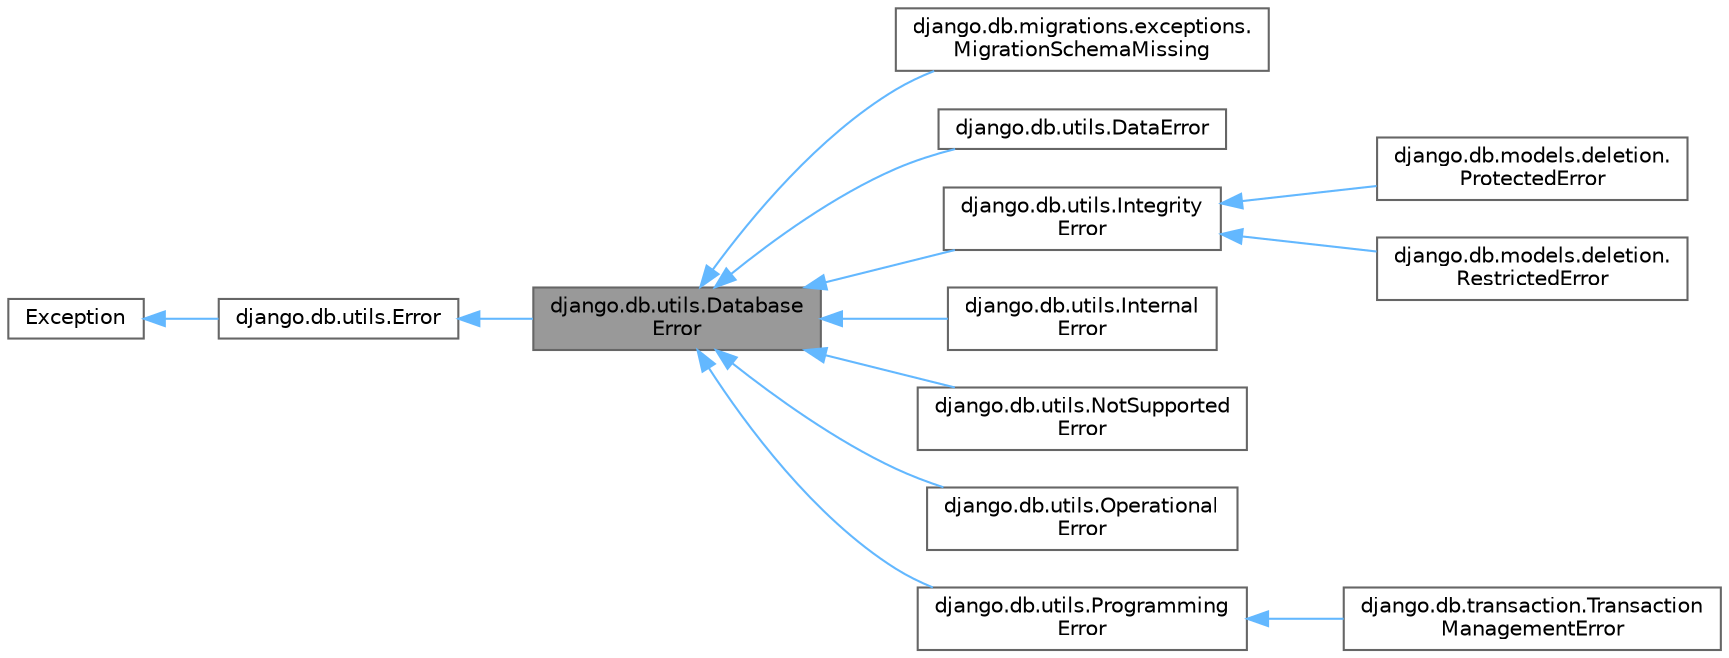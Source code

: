 digraph "django.db.utils.DatabaseError"
{
 // LATEX_PDF_SIZE
  bgcolor="transparent";
  edge [fontname=Helvetica,fontsize=10,labelfontname=Helvetica,labelfontsize=10];
  node [fontname=Helvetica,fontsize=10,shape=box,height=0.2,width=0.4];
  rankdir="LR";
  Node1 [id="Node000001",label="django.db.utils.Database\lError",height=0.2,width=0.4,color="gray40", fillcolor="grey60", style="filled", fontcolor="black",tooltip=" "];
  Node2 -> Node1 [id="edge13_Node000001_Node000002",dir="back",color="steelblue1",style="solid",tooltip=" "];
  Node2 [id="Node000002",label="django.db.utils.Error",height=0.2,width=0.4,color="gray40", fillcolor="white", style="filled",URL="$classdjango_1_1db_1_1utils_1_1Error.html",tooltip=" "];
  Node3 -> Node2 [id="edge14_Node000002_Node000003",dir="back",color="steelblue1",style="solid",tooltip=" "];
  Node3 [id="Node000003",label="Exception",height=0.2,width=0.4,color="gray40", fillcolor="white", style="filled",tooltip=" "];
  Node1 -> Node4 [id="edge15_Node000001_Node000004",dir="back",color="steelblue1",style="solid",tooltip=" "];
  Node4 [id="Node000004",label="django.db.migrations.exceptions.\lMigrationSchemaMissing",height=0.2,width=0.4,color="gray40", fillcolor="white", style="filled",URL="$classdjango_1_1db_1_1migrations_1_1exceptions_1_1MigrationSchemaMissing.html",tooltip=" "];
  Node1 -> Node5 [id="edge16_Node000001_Node000005",dir="back",color="steelblue1",style="solid",tooltip=" "];
  Node5 [id="Node000005",label="django.db.utils.DataError",height=0.2,width=0.4,color="gray40", fillcolor="white", style="filled",URL="$classdjango_1_1db_1_1utils_1_1DataError.html",tooltip=" "];
  Node1 -> Node6 [id="edge17_Node000001_Node000006",dir="back",color="steelblue1",style="solid",tooltip=" "];
  Node6 [id="Node000006",label="django.db.utils.Integrity\lError",height=0.2,width=0.4,color="gray40", fillcolor="white", style="filled",URL="$classdjango_1_1db_1_1utils_1_1IntegrityError.html",tooltip=" "];
  Node6 -> Node7 [id="edge18_Node000006_Node000007",dir="back",color="steelblue1",style="solid",tooltip=" "];
  Node7 [id="Node000007",label="django.db.models.deletion.\lProtectedError",height=0.2,width=0.4,color="gray40", fillcolor="white", style="filled",URL="$classdjango_1_1db_1_1models_1_1deletion_1_1ProtectedError.html",tooltip=" "];
  Node6 -> Node8 [id="edge19_Node000006_Node000008",dir="back",color="steelblue1",style="solid",tooltip=" "];
  Node8 [id="Node000008",label="django.db.models.deletion.\lRestrictedError",height=0.2,width=0.4,color="gray40", fillcolor="white", style="filled",URL="$classdjango_1_1db_1_1models_1_1deletion_1_1RestrictedError.html",tooltip=" "];
  Node1 -> Node9 [id="edge20_Node000001_Node000009",dir="back",color="steelblue1",style="solid",tooltip=" "];
  Node9 [id="Node000009",label="django.db.utils.Internal\lError",height=0.2,width=0.4,color="gray40", fillcolor="white", style="filled",URL="$classdjango_1_1db_1_1utils_1_1InternalError.html",tooltip=" "];
  Node1 -> Node10 [id="edge21_Node000001_Node000010",dir="back",color="steelblue1",style="solid",tooltip=" "];
  Node10 [id="Node000010",label="django.db.utils.NotSupported\lError",height=0.2,width=0.4,color="gray40", fillcolor="white", style="filled",URL="$classdjango_1_1db_1_1utils_1_1NotSupportedError.html",tooltip=" "];
  Node1 -> Node11 [id="edge22_Node000001_Node000011",dir="back",color="steelblue1",style="solid",tooltip=" "];
  Node11 [id="Node000011",label="django.db.utils.Operational\lError",height=0.2,width=0.4,color="gray40", fillcolor="white", style="filled",URL="$classdjango_1_1db_1_1utils_1_1OperationalError.html",tooltip=" "];
  Node1 -> Node12 [id="edge23_Node000001_Node000012",dir="back",color="steelblue1",style="solid",tooltip=" "];
  Node12 [id="Node000012",label="django.db.utils.Programming\lError",height=0.2,width=0.4,color="gray40", fillcolor="white", style="filled",URL="$classdjango_1_1db_1_1utils_1_1ProgrammingError.html",tooltip=" "];
  Node12 -> Node13 [id="edge24_Node000012_Node000013",dir="back",color="steelblue1",style="solid",tooltip=" "];
  Node13 [id="Node000013",label="django.db.transaction.Transaction\lManagementError",height=0.2,width=0.4,color="gray40", fillcolor="white", style="filled",URL="$classdjango_1_1db_1_1transaction_1_1TransactionManagementError.html",tooltip=" "];
}
